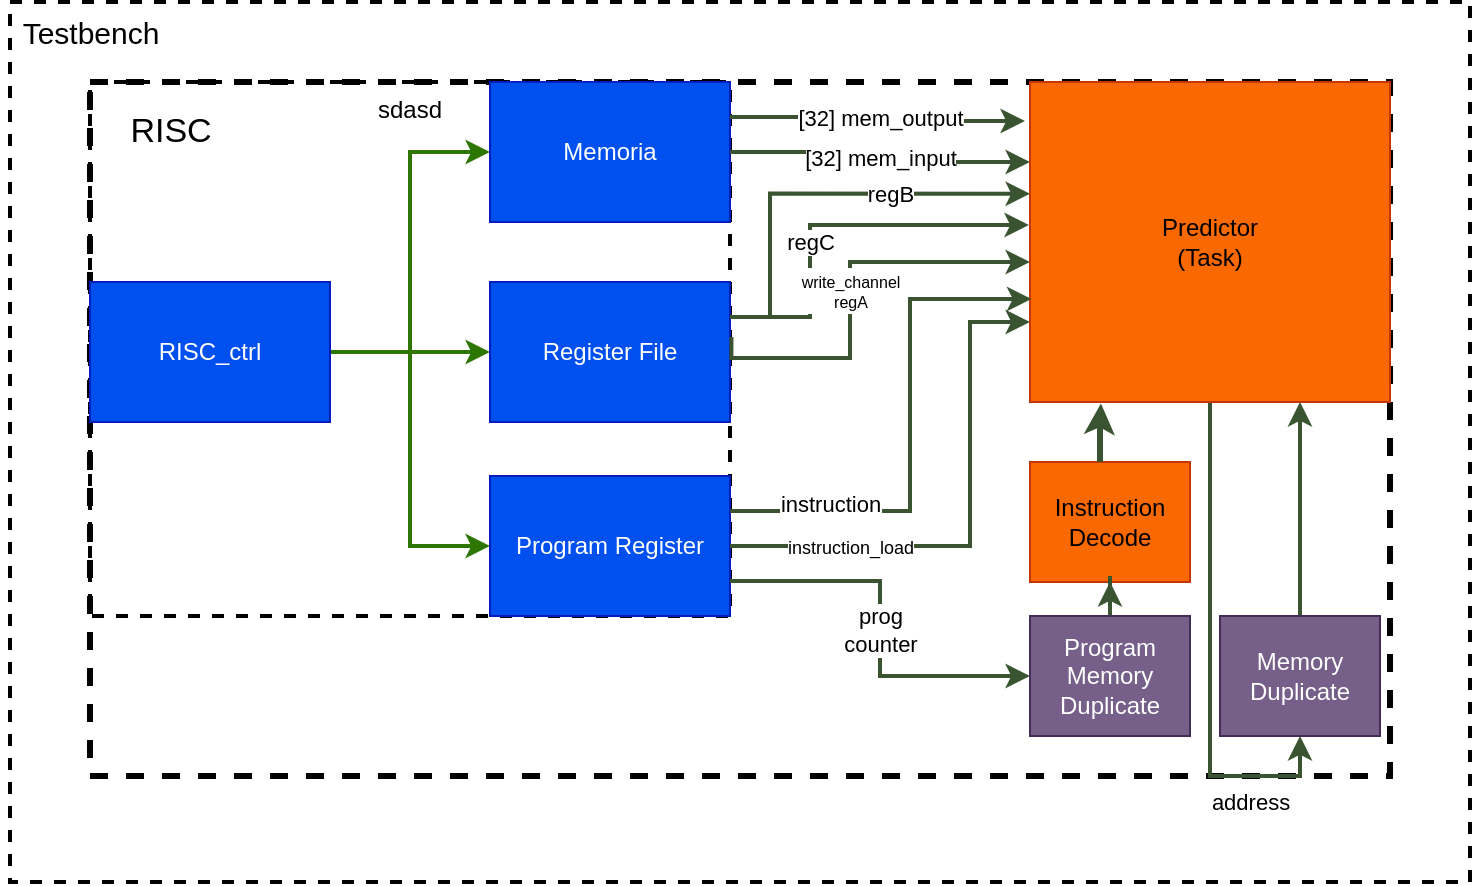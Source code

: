 <mxfile version="24.5.3" type="device">
  <diagram name="Página-1" id="UG6YKHl9MvHOOJY8dqxW">
    <mxGraphModel dx="978" dy="636" grid="1" gridSize="10" guides="1" tooltips="1" connect="1" arrows="1" fold="1" page="1" pageScale="1" pageWidth="827" pageHeight="1169" background="#ffffff" math="0" shadow="0">
      <root>
        <mxCell id="0" />
        <mxCell id="1" parent="0" />
        <mxCell id="7LC9Yt0wDaQlhREeaV12-49" value="" style="group;strokeColor=#000000;dashed=1;strokeWidth=2;" vertex="1" connectable="0" parent="1">
          <mxGeometry x="40" y="70" width="730" height="440" as="geometry" />
        </mxCell>
        <mxCell id="7LC9Yt0wDaQlhREeaV12-46" value="" style="group;strokeColor=default;dashed=1;strokeWidth=3;container=0;" vertex="1" connectable="0" parent="7LC9Yt0wDaQlhREeaV12-49">
          <mxGeometry x="40" y="40" width="650" height="347" as="geometry" />
        </mxCell>
        <mxCell id="7LC9Yt0wDaQlhREeaV12-9" value="sdasd" style="group;fillColor=none;strokeColor=#000000;dashed=1;perimeterSpacing=2;strokeWidth=2;rounded=0;" vertex="1" connectable="0" parent="7LC9Yt0wDaQlhREeaV12-49">
          <mxGeometry x="40" y="40" width="320" height="267" as="geometry" />
        </mxCell>
        <mxCell id="7LC9Yt0wDaQlhREeaV12-6" style="edgeStyle=orthogonalEdgeStyle;rounded=0;orthogonalLoop=1;jettySize=auto;html=1;entryX=0;entryY=0.5;entryDx=0;entryDy=0;fillColor=#60a917;strokeColor=#2D7600;strokeWidth=2;" edge="1" parent="7LC9Yt0wDaQlhREeaV12-9" source="7LC9Yt0wDaQlhREeaV12-2" target="7LC9Yt0wDaQlhREeaV12-4">
          <mxGeometry relative="1" as="geometry" />
        </mxCell>
        <mxCell id="7LC9Yt0wDaQlhREeaV12-7" style="edgeStyle=orthogonalEdgeStyle;rounded=0;orthogonalLoop=1;jettySize=auto;html=1;entryX=0;entryY=0.5;entryDx=0;entryDy=0;fillColor=#60a917;strokeColor=#2D7600;strokeWidth=2;" edge="1" parent="7LC9Yt0wDaQlhREeaV12-9" source="7LC9Yt0wDaQlhREeaV12-2" target="7LC9Yt0wDaQlhREeaV12-3">
          <mxGeometry relative="1" as="geometry" />
        </mxCell>
        <mxCell id="7LC9Yt0wDaQlhREeaV12-8" style="edgeStyle=orthogonalEdgeStyle;rounded=0;orthogonalLoop=1;jettySize=auto;html=1;entryX=0;entryY=0.5;entryDx=0;entryDy=0;fillColor=#60a917;strokeColor=#2D7600;strokeWidth=2;" edge="1" parent="7LC9Yt0wDaQlhREeaV12-9" source="7LC9Yt0wDaQlhREeaV12-2" target="7LC9Yt0wDaQlhREeaV12-5">
          <mxGeometry relative="1" as="geometry" />
        </mxCell>
        <mxCell id="7LC9Yt0wDaQlhREeaV12-2" value="RISC_ctrl" style="rounded=0;whiteSpace=wrap;html=1;fillColor=#0050ef;fontColor=#ffffff;strokeColor=#001DBC;" vertex="1" parent="7LC9Yt0wDaQlhREeaV12-9">
          <mxGeometry y="100" width="120" height="70" as="geometry" />
        </mxCell>
        <mxCell id="7LC9Yt0wDaQlhREeaV12-3" value="Memoria" style="rounded=0;whiteSpace=wrap;html=1;fillColor=#0050ef;fontColor=#ffffff;strokeColor=#001DBC;" vertex="1" parent="7LC9Yt0wDaQlhREeaV12-9">
          <mxGeometry x="200" width="120" height="70" as="geometry" />
        </mxCell>
        <mxCell id="7LC9Yt0wDaQlhREeaV12-4" value="Register File" style="rounded=0;whiteSpace=wrap;html=1;fillColor=#0050ef;fontColor=#ffffff;strokeColor=#001DBC;" vertex="1" parent="7LC9Yt0wDaQlhREeaV12-9">
          <mxGeometry x="200" y="100" width="120" height="70" as="geometry" />
        </mxCell>
        <mxCell id="7LC9Yt0wDaQlhREeaV12-5" value="Program Register" style="rounded=0;whiteSpace=wrap;html=1;fillColor=#0050ef;fontColor=#ffffff;strokeColor=#001DBC;" vertex="1" parent="7LC9Yt0wDaQlhREeaV12-9">
          <mxGeometry x="200" y="197" width="120" height="70" as="geometry" />
        </mxCell>
        <mxCell id="7LC9Yt0wDaQlhREeaV12-10" value="&lt;font style=&quot;font-size: 17px;&quot; color=&quot;#000000&quot;&gt;RISC&lt;/font&gt;" style="text;html=1;align=center;verticalAlign=middle;resizable=0;points=[];autosize=1;strokeColor=none;fillColor=none;" vertex="1" parent="7LC9Yt0wDaQlhREeaV12-9">
          <mxGeometry x="10" y="10" width="60" height="30" as="geometry" />
        </mxCell>
        <mxCell id="7LC9Yt0wDaQlhREeaV12-45" value="address" style="edgeStyle=orthogonalEdgeStyle;rounded=0;orthogonalLoop=1;jettySize=auto;html=1;entryX=0.5;entryY=1;entryDx=0;entryDy=0;fillColor=#6d8764;strokeColor=#3A5431;strokeWidth=2;" edge="1" parent="7LC9Yt0wDaQlhREeaV12-49" source="7LC9Yt0wDaQlhREeaV12-21" target="7LC9Yt0wDaQlhREeaV12-42">
          <mxGeometry x="0.642" y="-13" relative="1" as="geometry">
            <Array as="points">
              <mxPoint x="600" y="387" />
              <mxPoint x="645" y="387" />
            </Array>
            <mxPoint as="offset" />
          </mxGeometry>
        </mxCell>
        <mxCell id="7LC9Yt0wDaQlhREeaV12-21" value="Predictor&lt;div&gt;(Task)&lt;/div&gt;" style="rounded=0;whiteSpace=wrap;html=1;fillColor=#fa6800;fontColor=#000000;strokeColor=#C73500;" vertex="1" parent="7LC9Yt0wDaQlhREeaV12-49">
          <mxGeometry x="510" y="40" width="180" height="160" as="geometry" />
        </mxCell>
        <mxCell id="7LC9Yt0wDaQlhREeaV12-26" value="[32] mem_output" style="edgeStyle=orthogonalEdgeStyle;rounded=0;orthogonalLoop=1;jettySize=auto;html=1;exitX=1;exitY=0.25;exitDx=0;exitDy=0;entryX=-0.014;entryY=0.122;entryDx=0;entryDy=0;entryPerimeter=0;fillColor=#6d8764;strokeColor=#3A5431;strokeWidth=2;" edge="1" parent="7LC9Yt0wDaQlhREeaV12-49" source="7LC9Yt0wDaQlhREeaV12-3" target="7LC9Yt0wDaQlhREeaV12-21">
          <mxGeometry relative="1" as="geometry" />
        </mxCell>
        <mxCell id="7LC9Yt0wDaQlhREeaV12-27" value="[32] mem_input" style="edgeStyle=orthogonalEdgeStyle;rounded=0;orthogonalLoop=1;jettySize=auto;html=1;exitX=1;exitY=0.5;exitDx=0;exitDy=0;entryX=0;entryY=0.25;entryDx=0;entryDy=0;fillColor=#6d8764;strokeColor=#3A5431;strokeWidth=2;" edge="1" parent="7LC9Yt0wDaQlhREeaV12-49" source="7LC9Yt0wDaQlhREeaV12-3" target="7LC9Yt0wDaQlhREeaV12-21">
          <mxGeometry relative="1" as="geometry" />
        </mxCell>
        <mxCell id="7LC9Yt0wDaQlhREeaV12-30" value="Instruction Decode" style="rounded=0;whiteSpace=wrap;html=1;fillColor=#fa6800;fontColor=#000000;strokeColor=#C73500;" vertex="1" parent="7LC9Yt0wDaQlhREeaV12-49">
          <mxGeometry x="510" y="230" width="80" height="60" as="geometry" />
        </mxCell>
        <mxCell id="7LC9Yt0wDaQlhREeaV12-35" style="edgeStyle=orthogonalEdgeStyle;rounded=0;orthogonalLoop=1;jettySize=auto;html=1;entryX=0.5;entryY=1;entryDx=0;entryDy=0;strokeWidth=2;fillColor=#6d8764;strokeColor=#3A5431;" edge="1" parent="7LC9Yt0wDaQlhREeaV12-49" source="7LC9Yt0wDaQlhREeaV12-31" target="7LC9Yt0wDaQlhREeaV12-30">
          <mxGeometry relative="1" as="geometry" />
        </mxCell>
        <mxCell id="7LC9Yt0wDaQlhREeaV12-31" value="Program Memory&lt;div&gt;Duplicate&lt;/div&gt;" style="rounded=0;whiteSpace=wrap;html=1;fillColor=#76608a;fontColor=#ffffff;strokeColor=#432D57;" vertex="1" parent="7LC9Yt0wDaQlhREeaV12-49">
          <mxGeometry x="510" y="307" width="80" height="60" as="geometry" />
        </mxCell>
        <mxCell id="7LC9Yt0wDaQlhREeaV12-34" style="edgeStyle=orthogonalEdgeStyle;rounded=0;orthogonalLoop=1;jettySize=auto;html=1;entryX=0.197;entryY=1.005;entryDx=0;entryDy=0;entryPerimeter=0;fillColor=#6d8764;strokeColor=#3A5431;strokeWidth=3;" edge="1" parent="7LC9Yt0wDaQlhREeaV12-49" source="7LC9Yt0wDaQlhREeaV12-30" target="7LC9Yt0wDaQlhREeaV12-21">
          <mxGeometry relative="1" as="geometry">
            <Array as="points">
              <mxPoint x="545" y="210" />
              <mxPoint x="545" y="210" />
            </Array>
          </mxGeometry>
        </mxCell>
        <mxCell id="7LC9Yt0wDaQlhREeaV12-36" value="prog&lt;div&gt;counter&lt;/div&gt;" style="edgeStyle=orthogonalEdgeStyle;rounded=0;orthogonalLoop=1;jettySize=auto;html=1;exitX=1;exitY=0.75;exitDx=0;exitDy=0;entryX=0;entryY=0.5;entryDx=0;entryDy=0;strokeWidth=2;fillColor=#6d8764;strokeColor=#3A5431;" edge="1" parent="7LC9Yt0wDaQlhREeaV12-49" source="7LC9Yt0wDaQlhREeaV12-5" target="7LC9Yt0wDaQlhREeaV12-31">
          <mxGeometry relative="1" as="geometry" />
        </mxCell>
        <mxCell id="7LC9Yt0wDaQlhREeaV12-37" value="regB" style="edgeStyle=orthogonalEdgeStyle;rounded=0;orthogonalLoop=1;jettySize=auto;html=1;exitX=1;exitY=0.25;exitDx=0;exitDy=0;entryX=0;entryY=0.349;entryDx=0;entryDy=0;strokeWidth=2;fillColor=#6d8764;strokeColor=#3A5431;entryPerimeter=0;" edge="1" parent="7LC9Yt0wDaQlhREeaV12-49" source="7LC9Yt0wDaQlhREeaV12-4" target="7LC9Yt0wDaQlhREeaV12-21">
          <mxGeometry x="0.339" relative="1" as="geometry">
            <Array as="points">
              <mxPoint x="380" y="157" />
              <mxPoint x="380" y="96" />
            </Array>
            <mxPoint as="offset" />
          </mxGeometry>
        </mxCell>
        <mxCell id="7LC9Yt0wDaQlhREeaV12-38" value="regC" style="edgeStyle=orthogonalEdgeStyle;rounded=0;orthogonalLoop=1;jettySize=auto;html=1;exitX=1;exitY=0.25;exitDx=0;exitDy=0;entryX=-0.003;entryY=0.447;entryDx=0;entryDy=0;entryPerimeter=0;strokeWidth=2;fillColor=#6d8764;strokeColor=#3A5431;" edge="1" parent="7LC9Yt0wDaQlhREeaV12-49" source="7LC9Yt0wDaQlhREeaV12-4" target="7LC9Yt0wDaQlhREeaV12-21">
          <mxGeometry x="-0.207" relative="1" as="geometry">
            <Array as="points">
              <mxPoint x="400" y="157" />
              <mxPoint x="400" y="111" />
            </Array>
            <mxPoint as="offset" />
          </mxGeometry>
        </mxCell>
        <mxCell id="7LC9Yt0wDaQlhREeaV12-39" value="&lt;font style=&quot;font-size: 8px;&quot;&gt;write_channel&lt;/font&gt;&lt;div style=&quot;font-size: 8px;&quot;&gt;regA&lt;/div&gt;" style="edgeStyle=orthogonalEdgeStyle;rounded=0;orthogonalLoop=1;jettySize=auto;html=1;exitX=1.006;exitY=0.392;exitDx=0;exitDy=0;fillColor=#6d8764;strokeColor=#3A5431;strokeWidth=2;exitPerimeter=0;" edge="1" parent="7LC9Yt0wDaQlhREeaV12-49" source="7LC9Yt0wDaQlhREeaV12-4">
          <mxGeometry relative="1" as="geometry">
            <mxPoint x="510" y="130" as="targetPoint" />
            <Array as="points">
              <mxPoint x="361" y="178" />
              <mxPoint x="420" y="178" />
              <mxPoint x="420" y="130" />
            </Array>
          </mxGeometry>
        </mxCell>
        <mxCell id="7LC9Yt0wDaQlhREeaV12-40" value="instruction" style="edgeStyle=orthogonalEdgeStyle;rounded=0;orthogonalLoop=1;jettySize=auto;html=1;exitX=1;exitY=0.25;exitDx=0;exitDy=0;entryX=0.004;entryY=0.678;entryDx=0;entryDy=0;entryPerimeter=0;fillColor=#6d8764;strokeColor=#3A5431;strokeWidth=2;" edge="1" parent="7LC9Yt0wDaQlhREeaV12-49" source="7LC9Yt0wDaQlhREeaV12-5" target="7LC9Yt0wDaQlhREeaV12-21">
          <mxGeometry x="-0.611" y="4" relative="1" as="geometry">
            <Array as="points">
              <mxPoint x="450" y="254" />
              <mxPoint x="450" y="148" />
            </Array>
            <mxPoint as="offset" />
          </mxGeometry>
        </mxCell>
        <mxCell id="7LC9Yt0wDaQlhREeaV12-41" value="&lt;font style=&quot;font-size: 9px;&quot;&gt;instruction_load&lt;/font&gt;" style="edgeStyle=orthogonalEdgeStyle;rounded=0;orthogonalLoop=1;jettySize=auto;html=1;exitX=1;exitY=0.5;exitDx=0;exitDy=0;entryX=0;entryY=0.75;entryDx=0;entryDy=0;fillColor=#6d8764;strokeColor=#3A5431;strokeWidth=2;" edge="1" parent="7LC9Yt0wDaQlhREeaV12-49" source="7LC9Yt0wDaQlhREeaV12-5" target="7LC9Yt0wDaQlhREeaV12-21">
          <mxGeometry x="-0.542" relative="1" as="geometry">
            <Array as="points">
              <mxPoint x="480" y="272" />
              <mxPoint x="480" y="160" />
            </Array>
            <mxPoint as="offset" />
          </mxGeometry>
        </mxCell>
        <mxCell id="7LC9Yt0wDaQlhREeaV12-43" style="edgeStyle=orthogonalEdgeStyle;rounded=0;orthogonalLoop=1;jettySize=auto;html=1;entryX=0.75;entryY=1;entryDx=0;entryDy=0;fillColor=#6d8764;strokeColor=#3A5431;strokeWidth=2;" edge="1" parent="7LC9Yt0wDaQlhREeaV12-49" source="7LC9Yt0wDaQlhREeaV12-42" target="7LC9Yt0wDaQlhREeaV12-21">
          <mxGeometry relative="1" as="geometry" />
        </mxCell>
        <mxCell id="7LC9Yt0wDaQlhREeaV12-42" value="Memory&lt;div&gt;Duplicate&lt;/div&gt;" style="rounded=0;whiteSpace=wrap;html=1;fillColor=#76608a;fontColor=#ffffff;strokeColor=#432D57;" vertex="1" parent="7LC9Yt0wDaQlhREeaV12-49">
          <mxGeometry x="605" y="307" width="80" height="60" as="geometry" />
        </mxCell>
        <mxCell id="7LC9Yt0wDaQlhREeaV12-47" value="" style="rounded=0;whiteSpace=wrap;html=1;fillColor=none;strokeColor=none;" vertex="1" parent="7LC9Yt0wDaQlhREeaV12-49">
          <mxGeometry width="40" height="40" as="geometry" />
        </mxCell>
        <mxCell id="7LC9Yt0wDaQlhREeaV12-48" value="" style="rounded=0;whiteSpace=wrap;html=1;fillColor=none;strokeColor=none;" vertex="1" parent="7LC9Yt0wDaQlhREeaV12-49">
          <mxGeometry x="690" y="400" width="40" height="40" as="geometry" />
        </mxCell>
        <mxCell id="7LC9Yt0wDaQlhREeaV12-50" value="&lt;font style=&quot;font-size: 15px;&quot; color=&quot;#000000&quot;&gt;Testbench&lt;/font&gt;" style="text;html=1;align=center;verticalAlign=middle;resizable=0;points=[];autosize=1;strokeColor=none;fillColor=none;" vertex="1" parent="7LC9Yt0wDaQlhREeaV12-49">
          <mxGeometry x="-5" width="90" height="30" as="geometry" />
        </mxCell>
      </root>
    </mxGraphModel>
  </diagram>
</mxfile>
